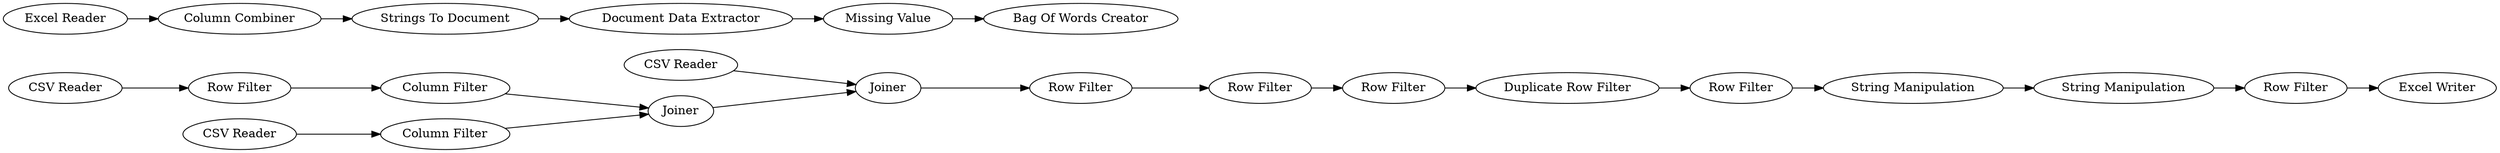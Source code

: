 digraph {
	7 -> 8
	27 -> 2
	8 -> 9
	23 -> 24
	13 -> 14
	19 -> 21
	2 -> 3
	22 -> 23
	12 -> 13
	4 -> 25
	28 -> 7
	29 -> 9
	14 -> 15
	11 -> 12
	25 -> 26
	10 -> 11
	15 -> 16
	24 -> 4
	3 -> 8
	16 -> 19
	9 -> 10
	27 [label="CSV Reader"]
	7 [label="Column Filter"]
	9 [label=Joiner]
	21 [label="Excel Writer"]
	26 [label="Bag Of Words Creator"]
	8 [label=Joiner]
	3 [label="Column Filter"]
	19 [label="Row Filter"]
	24 [label="Strings To Document"]
	15 [label="String Manipulation"]
	25 [label="Missing Value"]
	12 [label="Row Filter"]
	10 [label="Row Filter"]
	16 [label="String Manipulation"]
	22 [label="Excel Reader"]
	28 [label="CSV Reader"]
	11 [label="Row Filter"]
	4 [label="Document Data Extractor"]
	23 [label="Column Combiner"]
	14 [label="Row Filter"]
	13 [label="Duplicate Row Filter"]
	29 [label="CSV Reader"]
	2 [label="Row Filter"]
	rankdir=LR
}
